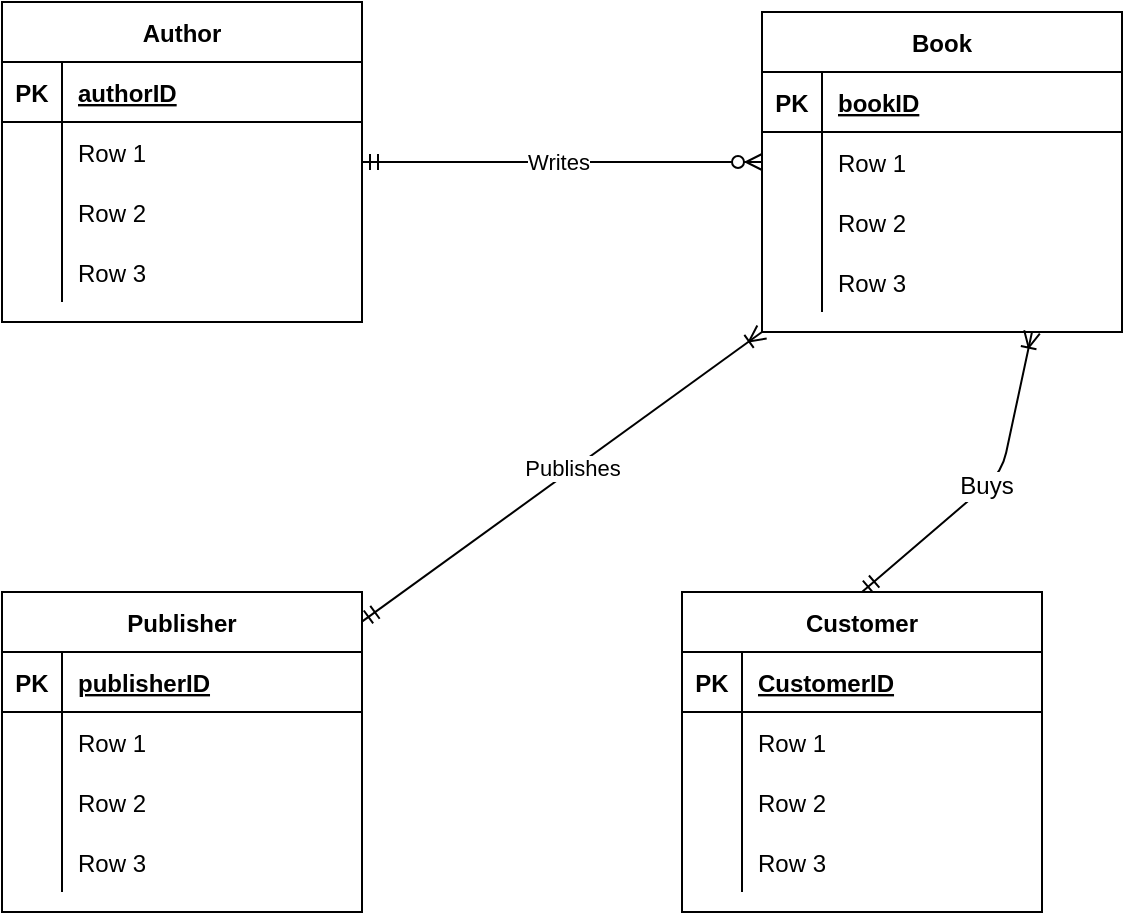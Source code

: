 <mxfile version="13.6.9" type="github">
  <diagram id="lp7pzZUwaLm7XAebwCLD" name="Page-1">
    <mxGraphModel dx="745" dy="654" grid="1" gridSize="10" guides="1" tooltips="1" connect="1" arrows="1" fold="1" page="1" pageScale="1" pageWidth="850" pageHeight="1100" math="0" shadow="0">
      <root>
        <mxCell id="0" />
        <mxCell id="1" parent="0" />
        <mxCell id="WMdSiYsk_7yJCBq60dbt-70" value="" style="edgeStyle=entityRelationEdgeStyle;fontSize=12;html=1;endArrow=ERzeroToMany;endFill=1;exitX=1;exitY=0.5;exitDx=0;exitDy=0;entryX=0;entryY=0.5;entryDx=0;entryDy=0;startArrow=ERmandOne;startFill=0;" edge="1" parent="1" source="WMdSiYsk_7yJCBq60dbt-1" target="WMdSiYsk_7yJCBq60dbt-35">
          <mxGeometry width="100" height="100" relative="1" as="geometry">
            <mxPoint x="370" y="400" as="sourcePoint" />
            <mxPoint x="480" y="400" as="targetPoint" />
          </mxGeometry>
        </mxCell>
        <mxCell id="WMdSiYsk_7yJCBq60dbt-76" value="Writes" style="edgeLabel;html=1;align=center;verticalAlign=middle;resizable=0;points=[];" vertex="1" connectable="0" parent="WMdSiYsk_7yJCBq60dbt-70">
          <mxGeometry x="-0.027" relative="1" as="geometry">
            <mxPoint as="offset" />
          </mxGeometry>
        </mxCell>
        <mxCell id="WMdSiYsk_7yJCBq60dbt-1" value="Author" style="shape=table;startSize=30;container=1;collapsible=1;childLayout=tableLayout;fixedRows=1;rowLines=0;fontStyle=1;align=center;resizeLast=1;" vertex="1" parent="1">
          <mxGeometry x="140" y="335" width="180" height="160" as="geometry" />
        </mxCell>
        <mxCell id="WMdSiYsk_7yJCBq60dbt-2" value="" style="shape=partialRectangle;collapsible=0;dropTarget=0;pointerEvents=0;fillColor=none;top=0;left=0;bottom=1;right=0;points=[[0,0.5],[1,0.5]];portConstraint=eastwest;" vertex="1" parent="WMdSiYsk_7yJCBq60dbt-1">
          <mxGeometry y="30" width="180" height="30" as="geometry" />
        </mxCell>
        <mxCell id="WMdSiYsk_7yJCBq60dbt-3" value="PK" style="shape=partialRectangle;connectable=0;fillColor=none;top=0;left=0;bottom=0;right=0;fontStyle=1;overflow=hidden;" vertex="1" parent="WMdSiYsk_7yJCBq60dbt-2">
          <mxGeometry width="30" height="30" as="geometry" />
        </mxCell>
        <mxCell id="WMdSiYsk_7yJCBq60dbt-4" value="authorID" style="shape=partialRectangle;connectable=0;fillColor=none;top=0;left=0;bottom=0;right=0;align=left;spacingLeft=6;fontStyle=5;overflow=hidden;" vertex="1" parent="WMdSiYsk_7yJCBq60dbt-2">
          <mxGeometry x="30" width="150" height="30" as="geometry" />
        </mxCell>
        <mxCell id="WMdSiYsk_7yJCBq60dbt-5" value="" style="shape=partialRectangle;collapsible=0;dropTarget=0;pointerEvents=0;fillColor=none;top=0;left=0;bottom=0;right=0;points=[[0,0.5],[1,0.5]];portConstraint=eastwest;" vertex="1" parent="WMdSiYsk_7yJCBq60dbt-1">
          <mxGeometry y="60" width="180" height="30" as="geometry" />
        </mxCell>
        <mxCell id="WMdSiYsk_7yJCBq60dbt-6" value="" style="shape=partialRectangle;connectable=0;fillColor=none;top=0;left=0;bottom=0;right=0;editable=1;overflow=hidden;" vertex="1" parent="WMdSiYsk_7yJCBq60dbt-5">
          <mxGeometry width="30" height="30" as="geometry" />
        </mxCell>
        <mxCell id="WMdSiYsk_7yJCBq60dbt-7" value="Row 1" style="shape=partialRectangle;connectable=0;fillColor=none;top=0;left=0;bottom=0;right=0;align=left;spacingLeft=6;overflow=hidden;" vertex="1" parent="WMdSiYsk_7yJCBq60dbt-5">
          <mxGeometry x="30" width="150" height="30" as="geometry" />
        </mxCell>
        <mxCell id="WMdSiYsk_7yJCBq60dbt-8" value="" style="shape=partialRectangle;collapsible=0;dropTarget=0;pointerEvents=0;fillColor=none;top=0;left=0;bottom=0;right=0;points=[[0,0.5],[1,0.5]];portConstraint=eastwest;" vertex="1" parent="WMdSiYsk_7yJCBq60dbt-1">
          <mxGeometry y="90" width="180" height="30" as="geometry" />
        </mxCell>
        <mxCell id="WMdSiYsk_7yJCBq60dbt-9" value="" style="shape=partialRectangle;connectable=0;fillColor=none;top=0;left=0;bottom=0;right=0;editable=1;overflow=hidden;" vertex="1" parent="WMdSiYsk_7yJCBq60dbt-8">
          <mxGeometry width="30" height="30" as="geometry" />
        </mxCell>
        <mxCell id="WMdSiYsk_7yJCBq60dbt-10" value="Row 2" style="shape=partialRectangle;connectable=0;fillColor=none;top=0;left=0;bottom=0;right=0;align=left;spacingLeft=6;overflow=hidden;" vertex="1" parent="WMdSiYsk_7yJCBq60dbt-8">
          <mxGeometry x="30" width="150" height="30" as="geometry" />
        </mxCell>
        <mxCell id="WMdSiYsk_7yJCBq60dbt-11" value="" style="shape=partialRectangle;collapsible=0;dropTarget=0;pointerEvents=0;fillColor=none;top=0;left=0;bottom=0;right=0;points=[[0,0.5],[1,0.5]];portConstraint=eastwest;" vertex="1" parent="WMdSiYsk_7yJCBq60dbt-1">
          <mxGeometry y="120" width="180" height="30" as="geometry" />
        </mxCell>
        <mxCell id="WMdSiYsk_7yJCBq60dbt-12" value="" style="shape=partialRectangle;connectable=0;fillColor=none;top=0;left=0;bottom=0;right=0;editable=1;overflow=hidden;" vertex="1" parent="WMdSiYsk_7yJCBq60dbt-11">
          <mxGeometry width="30" height="30" as="geometry" />
        </mxCell>
        <mxCell id="WMdSiYsk_7yJCBq60dbt-13" value="Row 3" style="shape=partialRectangle;connectable=0;fillColor=none;top=0;left=0;bottom=0;right=0;align=left;spacingLeft=6;overflow=hidden;" vertex="1" parent="WMdSiYsk_7yJCBq60dbt-11">
          <mxGeometry x="30" width="150" height="30" as="geometry" />
        </mxCell>
        <mxCell id="WMdSiYsk_7yJCBq60dbt-44" value="Publisher" style="shape=table;startSize=30;container=1;collapsible=1;childLayout=tableLayout;fixedRows=1;rowLines=0;fontStyle=1;align=center;resizeLast=1;" vertex="1" parent="1">
          <mxGeometry x="140" y="630" width="180" height="160" as="geometry" />
        </mxCell>
        <mxCell id="WMdSiYsk_7yJCBq60dbt-45" value="" style="shape=partialRectangle;collapsible=0;dropTarget=0;pointerEvents=0;fillColor=none;top=0;left=0;bottom=1;right=0;points=[[0,0.5],[1,0.5]];portConstraint=eastwest;" vertex="1" parent="WMdSiYsk_7yJCBq60dbt-44">
          <mxGeometry y="30" width="180" height="30" as="geometry" />
        </mxCell>
        <mxCell id="WMdSiYsk_7yJCBq60dbt-46" value="PK" style="shape=partialRectangle;connectable=0;fillColor=none;top=0;left=0;bottom=0;right=0;fontStyle=1;overflow=hidden;" vertex="1" parent="WMdSiYsk_7yJCBq60dbt-45">
          <mxGeometry width="30" height="30" as="geometry" />
        </mxCell>
        <mxCell id="WMdSiYsk_7yJCBq60dbt-47" value="publisherID" style="shape=partialRectangle;connectable=0;fillColor=none;top=0;left=0;bottom=0;right=0;align=left;spacingLeft=6;fontStyle=5;overflow=hidden;" vertex="1" parent="WMdSiYsk_7yJCBq60dbt-45">
          <mxGeometry x="30" width="150" height="30" as="geometry" />
        </mxCell>
        <mxCell id="WMdSiYsk_7yJCBq60dbt-48" value="" style="shape=partialRectangle;collapsible=0;dropTarget=0;pointerEvents=0;fillColor=none;top=0;left=0;bottom=0;right=0;points=[[0,0.5],[1,0.5]];portConstraint=eastwest;" vertex="1" parent="WMdSiYsk_7yJCBq60dbt-44">
          <mxGeometry y="60" width="180" height="30" as="geometry" />
        </mxCell>
        <mxCell id="WMdSiYsk_7yJCBq60dbt-49" value="" style="shape=partialRectangle;connectable=0;fillColor=none;top=0;left=0;bottom=0;right=0;editable=1;overflow=hidden;" vertex="1" parent="WMdSiYsk_7yJCBq60dbt-48">
          <mxGeometry width="30" height="30" as="geometry" />
        </mxCell>
        <mxCell id="WMdSiYsk_7yJCBq60dbt-50" value="Row 1" style="shape=partialRectangle;connectable=0;fillColor=none;top=0;left=0;bottom=0;right=0;align=left;spacingLeft=6;overflow=hidden;" vertex="1" parent="WMdSiYsk_7yJCBq60dbt-48">
          <mxGeometry x="30" width="150" height="30" as="geometry" />
        </mxCell>
        <mxCell id="WMdSiYsk_7yJCBq60dbt-51" value="" style="shape=partialRectangle;collapsible=0;dropTarget=0;pointerEvents=0;fillColor=none;top=0;left=0;bottom=0;right=0;points=[[0,0.5],[1,0.5]];portConstraint=eastwest;" vertex="1" parent="WMdSiYsk_7yJCBq60dbt-44">
          <mxGeometry y="90" width="180" height="30" as="geometry" />
        </mxCell>
        <mxCell id="WMdSiYsk_7yJCBq60dbt-52" value="" style="shape=partialRectangle;connectable=0;fillColor=none;top=0;left=0;bottom=0;right=0;editable=1;overflow=hidden;" vertex="1" parent="WMdSiYsk_7yJCBq60dbt-51">
          <mxGeometry width="30" height="30" as="geometry" />
        </mxCell>
        <mxCell id="WMdSiYsk_7yJCBq60dbt-53" value="Row 2" style="shape=partialRectangle;connectable=0;fillColor=none;top=0;left=0;bottom=0;right=0;align=left;spacingLeft=6;overflow=hidden;" vertex="1" parent="WMdSiYsk_7yJCBq60dbt-51">
          <mxGeometry x="30" width="150" height="30" as="geometry" />
        </mxCell>
        <mxCell id="WMdSiYsk_7yJCBq60dbt-54" value="" style="shape=partialRectangle;collapsible=0;dropTarget=0;pointerEvents=0;fillColor=none;top=0;left=0;bottom=0;right=0;points=[[0,0.5],[1,0.5]];portConstraint=eastwest;" vertex="1" parent="WMdSiYsk_7yJCBq60dbt-44">
          <mxGeometry y="120" width="180" height="30" as="geometry" />
        </mxCell>
        <mxCell id="WMdSiYsk_7yJCBq60dbt-55" value="" style="shape=partialRectangle;connectable=0;fillColor=none;top=0;left=0;bottom=0;right=0;editable=1;overflow=hidden;" vertex="1" parent="WMdSiYsk_7yJCBq60dbt-54">
          <mxGeometry width="30" height="30" as="geometry" />
        </mxCell>
        <mxCell id="WMdSiYsk_7yJCBq60dbt-56" value="Row 3" style="shape=partialRectangle;connectable=0;fillColor=none;top=0;left=0;bottom=0;right=0;align=left;spacingLeft=6;overflow=hidden;" vertex="1" parent="WMdSiYsk_7yJCBq60dbt-54">
          <mxGeometry x="30" width="150" height="30" as="geometry" />
        </mxCell>
        <mxCell id="WMdSiYsk_7yJCBq60dbt-74" value="" style="fontSize=12;html=1;endArrow=ERoneToMany;entryX=0;entryY=1;entryDx=0;entryDy=0;startArrow=ERmandOne;startFill=0;" edge="1" parent="1" source="WMdSiYsk_7yJCBq60dbt-44" target="WMdSiYsk_7yJCBq60dbt-31">
          <mxGeometry width="100" height="100" relative="1" as="geometry">
            <mxPoint x="250" y="590" as="sourcePoint" />
            <mxPoint x="490" y="480" as="targetPoint" />
          </mxGeometry>
        </mxCell>
        <mxCell id="WMdSiYsk_7yJCBq60dbt-77" value="Publishes" style="edgeLabel;html=1;align=center;verticalAlign=middle;resizable=0;points=[];" vertex="1" connectable="0" parent="WMdSiYsk_7yJCBq60dbt-74">
          <mxGeometry x="0.047" y="1" relative="1" as="geometry">
            <mxPoint as="offset" />
          </mxGeometry>
        </mxCell>
        <mxCell id="WMdSiYsk_7yJCBq60dbt-75" value="Buys" style="fontSize=12;html=1;endArrow=ERoneToMany;exitX=0.5;exitY=0;exitDx=0;exitDy=0;entryX=0.75;entryY=1;entryDx=0;entryDy=0;startArrow=ERmandOne;startFill=0;" edge="1" parent="1" source="WMdSiYsk_7yJCBq60dbt-57" target="WMdSiYsk_7yJCBq60dbt-31">
          <mxGeometry width="100" height="100" relative="1" as="geometry">
            <mxPoint x="390" y="700" as="sourcePoint" />
            <mxPoint x="490" y="600" as="targetPoint" />
            <Array as="points">
              <mxPoint x="640" y="570" />
            </Array>
          </mxGeometry>
        </mxCell>
        <mxCell id="WMdSiYsk_7yJCBq60dbt-57" value="Customer" style="shape=table;startSize=30;container=1;collapsible=1;childLayout=tableLayout;fixedRows=1;rowLines=0;fontStyle=1;align=center;resizeLast=1;" vertex="1" parent="1">
          <mxGeometry x="480" y="630" width="180" height="160" as="geometry" />
        </mxCell>
        <mxCell id="WMdSiYsk_7yJCBq60dbt-58" value="" style="shape=partialRectangle;collapsible=0;dropTarget=0;pointerEvents=0;fillColor=none;top=0;left=0;bottom=1;right=0;points=[[0,0.5],[1,0.5]];portConstraint=eastwest;" vertex="1" parent="WMdSiYsk_7yJCBq60dbt-57">
          <mxGeometry y="30" width="180" height="30" as="geometry" />
        </mxCell>
        <mxCell id="WMdSiYsk_7yJCBq60dbt-59" value="PK" style="shape=partialRectangle;connectable=0;fillColor=none;top=0;left=0;bottom=0;right=0;fontStyle=1;overflow=hidden;" vertex="1" parent="WMdSiYsk_7yJCBq60dbt-58">
          <mxGeometry width="30" height="30" as="geometry" />
        </mxCell>
        <mxCell id="WMdSiYsk_7yJCBq60dbt-60" value="CustomerID" style="shape=partialRectangle;connectable=0;fillColor=none;top=0;left=0;bottom=0;right=0;align=left;spacingLeft=6;fontStyle=5;overflow=hidden;" vertex="1" parent="WMdSiYsk_7yJCBq60dbt-58">
          <mxGeometry x="30" width="150" height="30" as="geometry" />
        </mxCell>
        <mxCell id="WMdSiYsk_7yJCBq60dbt-61" value="" style="shape=partialRectangle;collapsible=0;dropTarget=0;pointerEvents=0;fillColor=none;top=0;left=0;bottom=0;right=0;points=[[0,0.5],[1,0.5]];portConstraint=eastwest;" vertex="1" parent="WMdSiYsk_7yJCBq60dbt-57">
          <mxGeometry y="60" width="180" height="30" as="geometry" />
        </mxCell>
        <mxCell id="WMdSiYsk_7yJCBq60dbt-62" value="" style="shape=partialRectangle;connectable=0;fillColor=none;top=0;left=0;bottom=0;right=0;editable=1;overflow=hidden;" vertex="1" parent="WMdSiYsk_7yJCBq60dbt-61">
          <mxGeometry width="30" height="30" as="geometry" />
        </mxCell>
        <mxCell id="WMdSiYsk_7yJCBq60dbt-63" value="Row 1" style="shape=partialRectangle;connectable=0;fillColor=none;top=0;left=0;bottom=0;right=0;align=left;spacingLeft=6;overflow=hidden;" vertex="1" parent="WMdSiYsk_7yJCBq60dbt-61">
          <mxGeometry x="30" width="150" height="30" as="geometry" />
        </mxCell>
        <mxCell id="WMdSiYsk_7yJCBq60dbt-64" value="" style="shape=partialRectangle;collapsible=0;dropTarget=0;pointerEvents=0;fillColor=none;top=0;left=0;bottom=0;right=0;points=[[0,0.5],[1,0.5]];portConstraint=eastwest;" vertex="1" parent="WMdSiYsk_7yJCBq60dbt-57">
          <mxGeometry y="90" width="180" height="30" as="geometry" />
        </mxCell>
        <mxCell id="WMdSiYsk_7yJCBq60dbt-65" value="" style="shape=partialRectangle;connectable=0;fillColor=none;top=0;left=0;bottom=0;right=0;editable=1;overflow=hidden;" vertex="1" parent="WMdSiYsk_7yJCBq60dbt-64">
          <mxGeometry width="30" height="30" as="geometry" />
        </mxCell>
        <mxCell id="WMdSiYsk_7yJCBq60dbt-66" value="Row 2" style="shape=partialRectangle;connectable=0;fillColor=none;top=0;left=0;bottom=0;right=0;align=left;spacingLeft=6;overflow=hidden;" vertex="1" parent="WMdSiYsk_7yJCBq60dbt-64">
          <mxGeometry x="30" width="150" height="30" as="geometry" />
        </mxCell>
        <mxCell id="WMdSiYsk_7yJCBq60dbt-67" value="" style="shape=partialRectangle;collapsible=0;dropTarget=0;pointerEvents=0;fillColor=none;top=0;left=0;bottom=0;right=0;points=[[0,0.5],[1,0.5]];portConstraint=eastwest;" vertex="1" parent="WMdSiYsk_7yJCBq60dbt-57">
          <mxGeometry y="120" width="180" height="30" as="geometry" />
        </mxCell>
        <mxCell id="WMdSiYsk_7yJCBq60dbt-68" value="" style="shape=partialRectangle;connectable=0;fillColor=none;top=0;left=0;bottom=0;right=0;editable=1;overflow=hidden;" vertex="1" parent="WMdSiYsk_7yJCBq60dbt-67">
          <mxGeometry width="30" height="30" as="geometry" />
        </mxCell>
        <mxCell id="WMdSiYsk_7yJCBq60dbt-69" value="Row 3" style="shape=partialRectangle;connectable=0;fillColor=none;top=0;left=0;bottom=0;right=0;align=left;spacingLeft=6;overflow=hidden;" vertex="1" parent="WMdSiYsk_7yJCBq60dbt-67">
          <mxGeometry x="30" width="150" height="30" as="geometry" />
        </mxCell>
        <mxCell id="WMdSiYsk_7yJCBq60dbt-31" value="Book" style="shape=table;startSize=30;container=1;collapsible=1;childLayout=tableLayout;fixedRows=1;rowLines=0;fontStyle=1;align=center;resizeLast=1;" vertex="1" parent="1">
          <mxGeometry x="520" y="340" width="180" height="160" as="geometry" />
        </mxCell>
        <mxCell id="WMdSiYsk_7yJCBq60dbt-32" value="" style="shape=partialRectangle;collapsible=0;dropTarget=0;pointerEvents=0;fillColor=none;top=0;left=0;bottom=1;right=0;points=[[0,0.5],[1,0.5]];portConstraint=eastwest;" vertex="1" parent="WMdSiYsk_7yJCBq60dbt-31">
          <mxGeometry y="30" width="180" height="30" as="geometry" />
        </mxCell>
        <mxCell id="WMdSiYsk_7yJCBq60dbt-33" value="PK" style="shape=partialRectangle;connectable=0;fillColor=none;top=0;left=0;bottom=0;right=0;fontStyle=1;overflow=hidden;" vertex="1" parent="WMdSiYsk_7yJCBq60dbt-32">
          <mxGeometry width="30" height="30" as="geometry" />
        </mxCell>
        <mxCell id="WMdSiYsk_7yJCBq60dbt-34" value="bookID" style="shape=partialRectangle;connectable=0;fillColor=none;top=0;left=0;bottom=0;right=0;align=left;spacingLeft=6;fontStyle=5;overflow=hidden;" vertex="1" parent="WMdSiYsk_7yJCBq60dbt-32">
          <mxGeometry x="30" width="150" height="30" as="geometry" />
        </mxCell>
        <mxCell id="WMdSiYsk_7yJCBq60dbt-35" value="" style="shape=partialRectangle;collapsible=0;dropTarget=0;pointerEvents=0;fillColor=none;top=0;left=0;bottom=0;right=0;points=[[0,0.5],[1,0.5]];portConstraint=eastwest;" vertex="1" parent="WMdSiYsk_7yJCBq60dbt-31">
          <mxGeometry y="60" width="180" height="30" as="geometry" />
        </mxCell>
        <mxCell id="WMdSiYsk_7yJCBq60dbt-36" value="" style="shape=partialRectangle;connectable=0;fillColor=none;top=0;left=0;bottom=0;right=0;editable=1;overflow=hidden;" vertex="1" parent="WMdSiYsk_7yJCBq60dbt-35">
          <mxGeometry width="30" height="30" as="geometry" />
        </mxCell>
        <mxCell id="WMdSiYsk_7yJCBq60dbt-37" value="Row 1" style="shape=partialRectangle;connectable=0;fillColor=none;top=0;left=0;bottom=0;right=0;align=left;spacingLeft=6;overflow=hidden;" vertex="1" parent="WMdSiYsk_7yJCBq60dbt-35">
          <mxGeometry x="30" width="150" height="30" as="geometry" />
        </mxCell>
        <mxCell id="WMdSiYsk_7yJCBq60dbt-38" value="" style="shape=partialRectangle;collapsible=0;dropTarget=0;pointerEvents=0;fillColor=none;top=0;left=0;bottom=0;right=0;points=[[0,0.5],[1,0.5]];portConstraint=eastwest;" vertex="1" parent="WMdSiYsk_7yJCBq60dbt-31">
          <mxGeometry y="90" width="180" height="30" as="geometry" />
        </mxCell>
        <mxCell id="WMdSiYsk_7yJCBq60dbt-39" value="" style="shape=partialRectangle;connectable=0;fillColor=none;top=0;left=0;bottom=0;right=0;editable=1;overflow=hidden;" vertex="1" parent="WMdSiYsk_7yJCBq60dbt-38">
          <mxGeometry width="30" height="30" as="geometry" />
        </mxCell>
        <mxCell id="WMdSiYsk_7yJCBq60dbt-40" value="Row 2" style="shape=partialRectangle;connectable=0;fillColor=none;top=0;left=0;bottom=0;right=0;align=left;spacingLeft=6;overflow=hidden;" vertex="1" parent="WMdSiYsk_7yJCBq60dbt-38">
          <mxGeometry x="30" width="150" height="30" as="geometry" />
        </mxCell>
        <mxCell id="WMdSiYsk_7yJCBq60dbt-41" value="" style="shape=partialRectangle;collapsible=0;dropTarget=0;pointerEvents=0;fillColor=none;top=0;left=0;bottom=0;right=0;points=[[0,0.5],[1,0.5]];portConstraint=eastwest;" vertex="1" parent="WMdSiYsk_7yJCBq60dbt-31">
          <mxGeometry y="120" width="180" height="30" as="geometry" />
        </mxCell>
        <mxCell id="WMdSiYsk_7yJCBq60dbt-42" value="" style="shape=partialRectangle;connectable=0;fillColor=none;top=0;left=0;bottom=0;right=0;editable=1;overflow=hidden;" vertex="1" parent="WMdSiYsk_7yJCBq60dbt-41">
          <mxGeometry width="30" height="30" as="geometry" />
        </mxCell>
        <mxCell id="WMdSiYsk_7yJCBq60dbt-43" value="Row 3" style="shape=partialRectangle;connectable=0;fillColor=none;top=0;left=0;bottom=0;right=0;align=left;spacingLeft=6;overflow=hidden;" vertex="1" parent="WMdSiYsk_7yJCBq60dbt-41">
          <mxGeometry x="30" width="150" height="30" as="geometry" />
        </mxCell>
      </root>
    </mxGraphModel>
  </diagram>
</mxfile>
